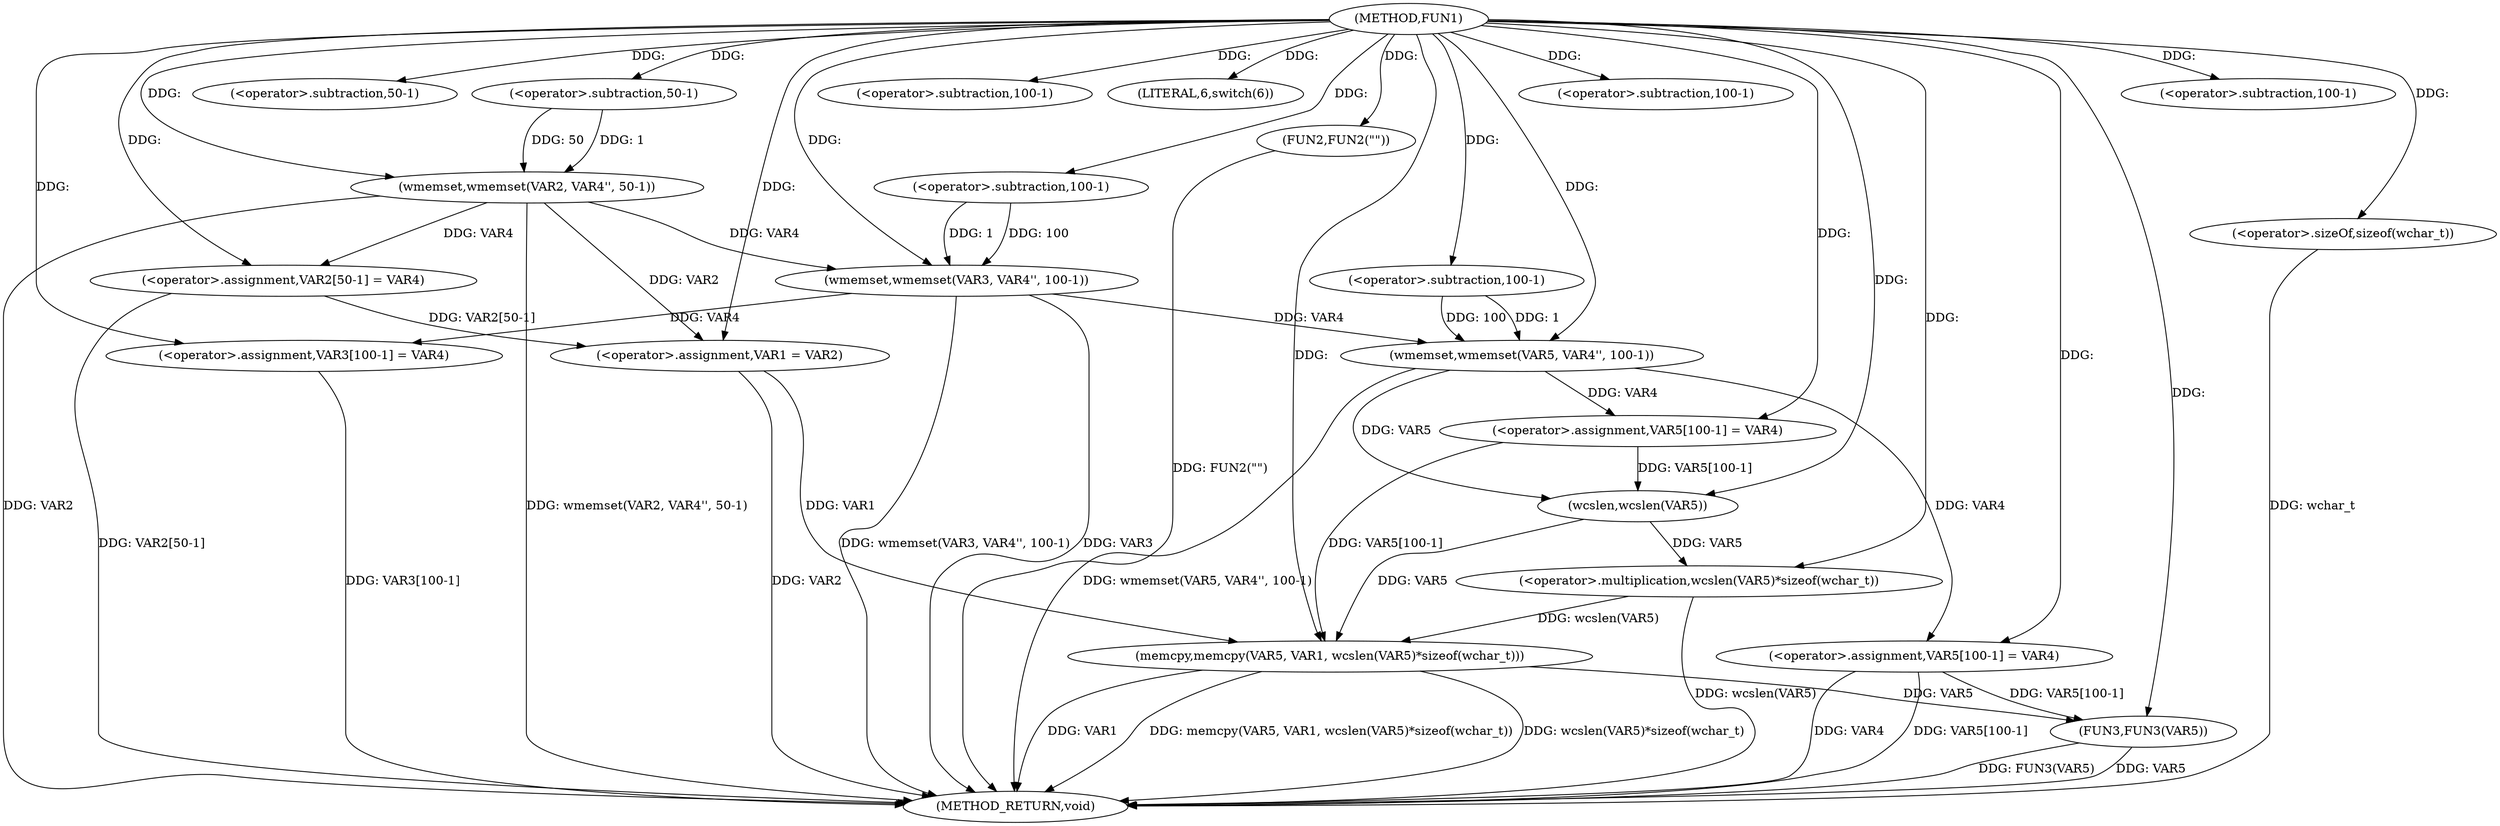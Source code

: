 digraph FUN1 {  
"1000100" [label = "(METHOD,FUN1)" ]
"1000175" [label = "(METHOD_RETURN,void)" ]
"1000105" [label = "(wmemset,wmemset(VAR2, VAR4'', 50-1))" ]
"1000108" [label = "(<operator>.subtraction,50-1)" ]
"1000111" [label = "(<operator>.assignment,VAR2[50-1] = VAR4)" ]
"1000114" [label = "(<operator>.subtraction,50-1)" ]
"1000118" [label = "(wmemset,wmemset(VAR3, VAR4'', 100-1))" ]
"1000121" [label = "(<operator>.subtraction,100-1)" ]
"1000124" [label = "(<operator>.assignment,VAR3[100-1] = VAR4)" ]
"1000127" [label = "(<operator>.subtraction,100-1)" ]
"1000132" [label = "(LITERAL,6,switch(6))" ]
"1000135" [label = "(<operator>.assignment,VAR1 = VAR2)" ]
"1000140" [label = "(FUN2,FUN2(\"\"))" ]
"1000145" [label = "(wmemset,wmemset(VAR5, VAR4'', 100-1))" ]
"1000148" [label = "(<operator>.subtraction,100-1)" ]
"1000151" [label = "(<operator>.assignment,VAR5[100-1] = VAR4)" ]
"1000154" [label = "(<operator>.subtraction,100-1)" ]
"1000158" [label = "(memcpy,memcpy(VAR5, VAR1, wcslen(VAR5)*sizeof(wchar_t)))" ]
"1000161" [label = "(<operator>.multiplication,wcslen(VAR5)*sizeof(wchar_t))" ]
"1000162" [label = "(wcslen,wcslen(VAR5))" ]
"1000164" [label = "(<operator>.sizeOf,sizeof(wchar_t))" ]
"1000166" [label = "(<operator>.assignment,VAR5[100-1] = VAR4)" ]
"1000169" [label = "(<operator>.subtraction,100-1)" ]
"1000173" [label = "(FUN3,FUN3(VAR5))" ]
  "1000166" -> "1000175"  [ label = "DDG: VAR4"] 
  "1000124" -> "1000175"  [ label = "DDG: VAR3[100-1]"] 
  "1000105" -> "1000175"  [ label = "DDG: wmemset(VAR2, VAR4'', 50-1)"] 
  "1000118" -> "1000175"  [ label = "DDG: wmemset(VAR3, VAR4'', 100-1)"] 
  "1000111" -> "1000175"  [ label = "DDG: VAR2[50-1]"] 
  "1000145" -> "1000175"  [ label = "DDG: wmemset(VAR5, VAR4'', 100-1)"] 
  "1000118" -> "1000175"  [ label = "DDG: VAR3"] 
  "1000161" -> "1000175"  [ label = "DDG: wcslen(VAR5)"] 
  "1000158" -> "1000175"  [ label = "DDG: VAR1"] 
  "1000140" -> "1000175"  [ label = "DDG: FUN2(\"\")"] 
  "1000158" -> "1000175"  [ label = "DDG: memcpy(VAR5, VAR1, wcslen(VAR5)*sizeof(wchar_t))"] 
  "1000166" -> "1000175"  [ label = "DDG: VAR5[100-1]"] 
  "1000173" -> "1000175"  [ label = "DDG: FUN3(VAR5)"] 
  "1000158" -> "1000175"  [ label = "DDG: wcslen(VAR5)*sizeof(wchar_t)"] 
  "1000173" -> "1000175"  [ label = "DDG: VAR5"] 
  "1000135" -> "1000175"  [ label = "DDG: VAR2"] 
  "1000105" -> "1000175"  [ label = "DDG: VAR2"] 
  "1000164" -> "1000175"  [ label = "DDG: wchar_t"] 
  "1000100" -> "1000105"  [ label = "DDG: "] 
  "1000108" -> "1000105"  [ label = "DDG: 50"] 
  "1000108" -> "1000105"  [ label = "DDG: 1"] 
  "1000100" -> "1000108"  [ label = "DDG: "] 
  "1000105" -> "1000111"  [ label = "DDG: VAR4"] 
  "1000100" -> "1000111"  [ label = "DDG: "] 
  "1000100" -> "1000114"  [ label = "DDG: "] 
  "1000100" -> "1000118"  [ label = "DDG: "] 
  "1000105" -> "1000118"  [ label = "DDG: VAR4"] 
  "1000121" -> "1000118"  [ label = "DDG: 100"] 
  "1000121" -> "1000118"  [ label = "DDG: 1"] 
  "1000100" -> "1000121"  [ label = "DDG: "] 
  "1000118" -> "1000124"  [ label = "DDG: VAR4"] 
  "1000100" -> "1000124"  [ label = "DDG: "] 
  "1000100" -> "1000127"  [ label = "DDG: "] 
  "1000100" -> "1000132"  [ label = "DDG: "] 
  "1000111" -> "1000135"  [ label = "DDG: VAR2[50-1]"] 
  "1000105" -> "1000135"  [ label = "DDG: VAR2"] 
  "1000100" -> "1000135"  [ label = "DDG: "] 
  "1000100" -> "1000140"  [ label = "DDG: "] 
  "1000100" -> "1000145"  [ label = "DDG: "] 
  "1000118" -> "1000145"  [ label = "DDG: VAR4"] 
  "1000148" -> "1000145"  [ label = "DDG: 100"] 
  "1000148" -> "1000145"  [ label = "DDG: 1"] 
  "1000100" -> "1000148"  [ label = "DDG: "] 
  "1000145" -> "1000151"  [ label = "DDG: VAR4"] 
  "1000100" -> "1000151"  [ label = "DDG: "] 
  "1000100" -> "1000154"  [ label = "DDG: "] 
  "1000151" -> "1000158"  [ label = "DDG: VAR5[100-1]"] 
  "1000162" -> "1000158"  [ label = "DDG: VAR5"] 
  "1000100" -> "1000158"  [ label = "DDG: "] 
  "1000135" -> "1000158"  [ label = "DDG: VAR1"] 
  "1000161" -> "1000158"  [ label = "DDG: wcslen(VAR5)"] 
  "1000162" -> "1000161"  [ label = "DDG: VAR5"] 
  "1000151" -> "1000162"  [ label = "DDG: VAR5[100-1]"] 
  "1000145" -> "1000162"  [ label = "DDG: VAR5"] 
  "1000100" -> "1000162"  [ label = "DDG: "] 
  "1000100" -> "1000161"  [ label = "DDG: "] 
  "1000100" -> "1000164"  [ label = "DDG: "] 
  "1000100" -> "1000166"  [ label = "DDG: "] 
  "1000145" -> "1000166"  [ label = "DDG: VAR4"] 
  "1000100" -> "1000169"  [ label = "DDG: "] 
  "1000158" -> "1000173"  [ label = "DDG: VAR5"] 
  "1000166" -> "1000173"  [ label = "DDG: VAR5[100-1]"] 
  "1000100" -> "1000173"  [ label = "DDG: "] 
}
